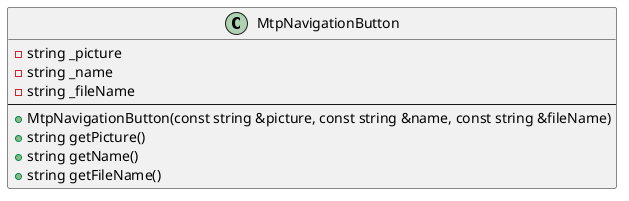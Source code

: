 @startuml
class MtpNavigationButton {
    - string _picture
    - string _name
    - string _fileName
--
    + MtpNavigationButton(const string &picture, const string &name, const string &fileName)
    + string getPicture()
    + string getName()
    + string getFileName()
}
@enduml